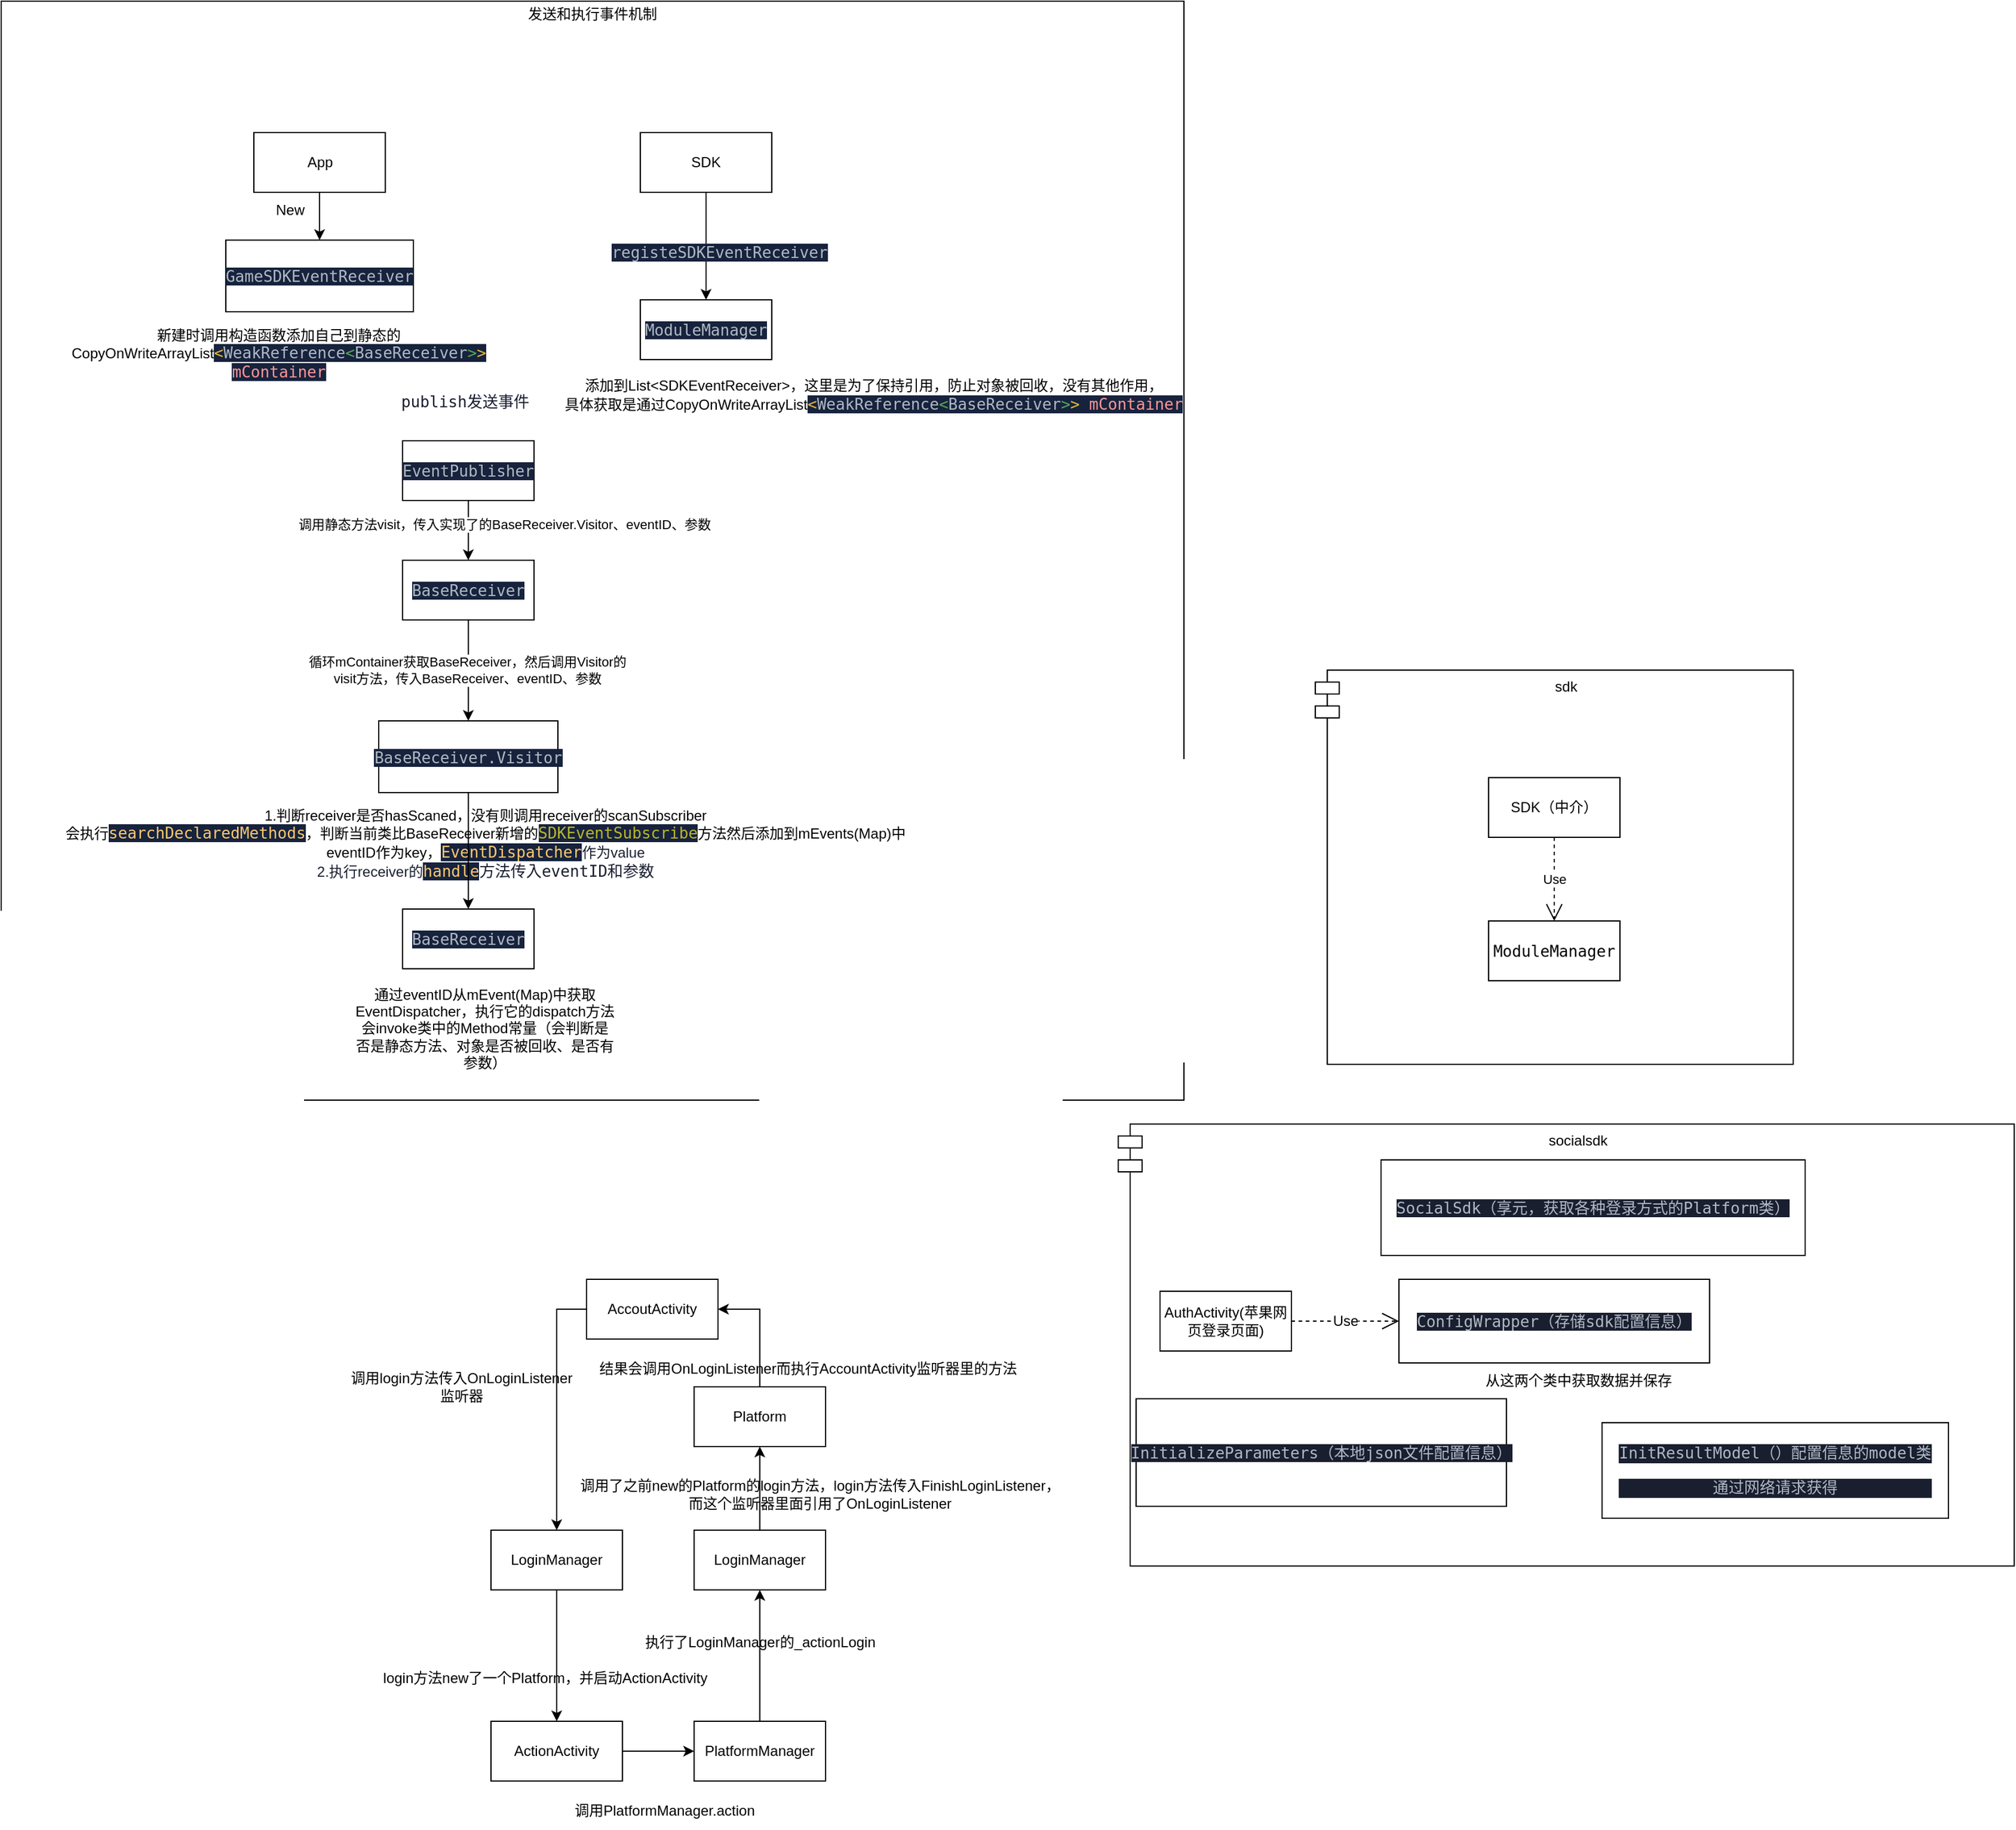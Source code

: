 <mxfile version="21.6.5" type="device">
  <diagram name="第 1 页" id="xo_OWu81B4Lztj_WRtyt">
    <mxGraphModel dx="2847" dy="1846" grid="1" gridSize="10" guides="1" tooltips="1" connect="1" arrows="1" fold="1" page="1" pageScale="1" pageWidth="827" pageHeight="1169" math="0" shadow="0">
      <root>
        <mxCell id="0" />
        <mxCell id="1" parent="0" />
        <mxCell id="WZiGVIkwPijSqolq5ETo-22" value="&lt;p style=&quot;margin:0px;margin-top:4px;text-align:center;&quot;&gt;发送和执行事件机制&lt;/p&gt;" style="verticalAlign=top;align=left;overflow=fill;fontSize=12;fontFamily=Helvetica;html=1;whiteSpace=wrap;movable=0;resizable=0;rotatable=0;deletable=0;editable=0;locked=1;connectable=0;container=0;" parent="1" vertex="1">
          <mxGeometry x="-1450" y="-220" width="990" height="920" as="geometry" />
        </mxCell>
        <mxCell id="WUPNL0zkg_p5FXINCF05-12" value="socialsdk" style="shape=module;align=left;spacingLeft=20;align=center;verticalAlign=top;whiteSpace=wrap;html=1;strokeColor=default;fontFamily=Helvetica;fontSize=12;fontColor=default;fillColor=default;" parent="1" vertex="1">
          <mxGeometry x="-515" y="720" width="750" height="370" as="geometry" />
        </mxCell>
        <mxCell id="WUPNL0zkg_p5FXINCF05-6" value="sdk" style="shape=module;align=left;spacingLeft=20;align=center;verticalAlign=top;whiteSpace=wrap;html=1;strokeColor=default;fontFamily=Helvetica;fontSize=12;fontColor=default;fillColor=default;" parent="1" vertex="1">
          <mxGeometry x="-350" y="340" width="400" height="330" as="geometry" />
        </mxCell>
        <mxCell id="WUPNL0zkg_p5FXINCF05-3" value="SDK（中介）" style="html=1;whiteSpace=wrap;" parent="1" vertex="1">
          <mxGeometry x="-205" y="430" width="110" height="50" as="geometry" />
        </mxCell>
        <mxCell id="WUPNL0zkg_p5FXINCF05-4" value="&lt;pre style=&quot;font-family: &amp;quot;JetBrains Mono&amp;quot;, monospace; font-size: 9.8pt;&quot;&gt;&lt;span style=&quot;background-color: rgb(255, 255, 255);&quot;&gt;ModuleManager&lt;/span&gt;&lt;/pre&gt;" style="html=1;whiteSpace=wrap;" parent="1" vertex="1">
          <mxGeometry x="-205" y="550" width="110" height="50" as="geometry" />
        </mxCell>
        <mxCell id="WUPNL0zkg_p5FXINCF05-5" value="Use" style="endArrow=open;endSize=12;dashed=1;html=1;rounded=0;exitX=0.5;exitY=1;exitDx=0;exitDy=0;entryX=0.5;entryY=0;entryDx=0;entryDy=0;" parent="1" source="WUPNL0zkg_p5FXINCF05-3" target="WUPNL0zkg_p5FXINCF05-4" edge="1">
          <mxGeometry width="160" relative="1" as="geometry">
            <mxPoint x="-25" y="480" as="sourcePoint" />
            <mxPoint x="135" y="480" as="targetPoint" />
          </mxGeometry>
        </mxCell>
        <mxCell id="WUPNL0zkg_p5FXINCF05-7" value="AuthActivity(苹果网页登录页面)" style="html=1;whiteSpace=wrap;strokeColor=default;fontFamily=Helvetica;fontSize=12;fontColor=default;fillColor=default;" parent="1" vertex="1">
          <mxGeometry x="-480" y="860" width="110" height="50" as="geometry" />
        </mxCell>
        <mxCell id="WUPNL0zkg_p5FXINCF05-8" value="&lt;pre style=&quot;background-color:#1a1f30;color:#afb9c3;font-family:&#39;JetBrains Mono&#39;,monospace;font-size:9.8pt;&quot;&gt;ConfigWrapper（存储sdk配置信息）&lt;/pre&gt;" style="html=1;whiteSpace=wrap;strokeColor=default;fontFamily=Helvetica;fontSize=12;fontColor=default;fillColor=default;" parent="1" vertex="1">
          <mxGeometry x="-280" y="850" width="260" height="70" as="geometry" />
        </mxCell>
        <mxCell id="WUPNL0zkg_p5FXINCF05-9" value="&lt;pre style=&quot;background-color:#1a1f30;color:#afb9c3;font-family:&#39;JetBrains Mono&#39;,monospace;font-size:9.8pt;&quot;&gt;InitResultModel（）配置信息的model类&lt;/pre&gt;&lt;pre style=&quot;background-color:#1a1f30;color:#afb9c3;font-family:&#39;JetBrains Mono&#39;,monospace;font-size:9.8pt;&quot;&gt;通过网络请求获得&lt;/pre&gt;" style="html=1;whiteSpace=wrap;strokeColor=default;fontFamily=Helvetica;fontSize=12;fontColor=default;fillColor=default;" parent="1" vertex="1">
          <mxGeometry x="-110" y="970" width="290" height="80" as="geometry" />
        </mxCell>
        <mxCell id="WUPNL0zkg_p5FXINCF05-10" value="&lt;pre style=&quot;background-color:#1a1f30;color:#afb9c3;font-family:&#39;JetBrains Mono&#39;,monospace;font-size:9.8pt;&quot;&gt;InitializeParameters（本地json文件配置信息）&lt;/pre&gt;" style="html=1;whiteSpace=wrap;strokeColor=default;fontFamily=Helvetica;fontSize=12;fontColor=default;fillColor=default;" parent="1" vertex="1">
          <mxGeometry x="-500" y="950" width="310" height="90" as="geometry" />
        </mxCell>
        <mxCell id="WUPNL0zkg_p5FXINCF05-11" value="从这两个类中获取数据并保存" style="text;html=1;align=center;verticalAlign=middle;resizable=0;points=[];autosize=1;strokeColor=none;fillColor=none;fontSize=12;fontFamily=Helvetica;fontColor=default;" parent="1" vertex="1">
          <mxGeometry x="-220" y="920" width="180" height="30" as="geometry" />
        </mxCell>
        <mxCell id="WUPNL0zkg_p5FXINCF05-13" value="Use" style="endArrow=open;endSize=12;dashed=1;html=1;rounded=0;fontFamily=Helvetica;fontSize=12;fontColor=default;entryX=0;entryY=0.5;entryDx=0;entryDy=0;exitX=1;exitY=0.5;exitDx=0;exitDy=0;" parent="1" source="WUPNL0zkg_p5FXINCF05-7" target="WUPNL0zkg_p5FXINCF05-8" edge="1">
          <mxGeometry width="160" relative="1" as="geometry">
            <mxPoint x="-370" y="900" as="sourcePoint" />
            <mxPoint x="-210" y="900" as="targetPoint" />
          </mxGeometry>
        </mxCell>
        <mxCell id="WUPNL0zkg_p5FXINCF05-14" value="&lt;pre style=&quot;background-color:#1a1f30;color:#afb9c3;font-family:&#39;JetBrains Mono&#39;,monospace;font-size:9.8pt;&quot;&gt;SocialSdk（享元，获取各种登录方式的Platform类）&lt;/pre&gt;" style="html=1;whiteSpace=wrap;strokeColor=default;fontFamily=Helvetica;fontSize=12;fontColor=default;fillColor=default;" parent="1" vertex="1">
          <mxGeometry x="-295" y="750" width="355" height="80" as="geometry" />
        </mxCell>
        <mxCell id="-0P7hH4aB7yevgCZulRK-15" value="调用了之前new的Platform的login方法，login方法传入FinishLoginListener，&lt;br style=&quot;border-color: var(--border-color);&quot;&gt;而这个监听器里面引用了OnLoginListener" style="text;html=1;align=center;verticalAlign=middle;resizable=0;points=[];autosize=1;strokeColor=none;fillColor=none;" parent="1" vertex="1">
          <mxGeometry x="-975" y="1010" width="420" height="40" as="geometry" />
        </mxCell>
        <mxCell id="WZiGVIkwPijSqolq5ETo-26" value="" style="group" parent="1" vertex="1" connectable="0">
          <mxGeometry x="-1170" y="850" width="580" height="460" as="geometry" />
        </mxCell>
        <mxCell id="-0P7hH4aB7yevgCZulRK-1" value="LoginManager" style="html=1;whiteSpace=wrap;" parent="WZiGVIkwPijSqolq5ETo-26" vertex="1">
          <mxGeometry x="130" y="210" width="110" height="50" as="geometry" />
        </mxCell>
        <mxCell id="-0P7hH4aB7yevgCZulRK-2" value="login方法new了一个Platform，并启动ActionActivity" style="text;html=1;align=center;verticalAlign=middle;resizable=0;points=[];autosize=1;strokeColor=none;fillColor=none;" parent="WZiGVIkwPijSqolq5ETo-26" vertex="1">
          <mxGeometry x="30" y="319" width="290" height="30" as="geometry" />
        </mxCell>
        <mxCell id="-0P7hH4aB7yevgCZulRK-3" value="PlatformManager" style="html=1;whiteSpace=wrap;" parent="WZiGVIkwPijSqolq5ETo-26" vertex="1">
          <mxGeometry x="300" y="370" width="110" height="50" as="geometry" />
        </mxCell>
        <mxCell id="-0P7hH4aB7yevgCZulRK-9" value="调用PlatformManager.action" style="text;html=1;align=center;verticalAlign=middle;resizable=0;points=[];autosize=1;strokeColor=none;fillColor=none;" parent="WZiGVIkwPijSqolq5ETo-26" vertex="1">
          <mxGeometry x="190" y="430" width="170" height="30" as="geometry" />
        </mxCell>
        <mxCell id="-0P7hH4aB7yevgCZulRK-11" style="edgeStyle=orthogonalEdgeStyle;rounded=0;orthogonalLoop=1;jettySize=auto;html=1;exitX=1;exitY=0.5;exitDx=0;exitDy=0;entryX=0;entryY=0.5;entryDx=0;entryDy=0;" parent="WZiGVIkwPijSqolq5ETo-26" source="-0P7hH4aB7yevgCZulRK-10" target="-0P7hH4aB7yevgCZulRK-3" edge="1">
          <mxGeometry relative="1" as="geometry" />
        </mxCell>
        <mxCell id="-0P7hH4aB7yevgCZulRK-10" value="ActionActivity" style="html=1;whiteSpace=wrap;" parent="WZiGVIkwPijSqolq5ETo-26" vertex="1">
          <mxGeometry x="130" y="370" width="110" height="50" as="geometry" />
        </mxCell>
        <mxCell id="-0P7hH4aB7yevgCZulRK-25" style="edgeStyle=orthogonalEdgeStyle;rounded=0;orthogonalLoop=1;jettySize=auto;html=1;exitX=0.5;exitY=1;exitDx=0;exitDy=0;" parent="WZiGVIkwPijSqolq5ETo-26" source="-0P7hH4aB7yevgCZulRK-1" target="-0P7hH4aB7yevgCZulRK-10" edge="1">
          <mxGeometry relative="1" as="geometry" />
        </mxCell>
        <mxCell id="-0P7hH4aB7yevgCZulRK-12" value="Platform" style="html=1;whiteSpace=wrap;" parent="WZiGVIkwPijSqolq5ETo-26" vertex="1">
          <mxGeometry x="300" y="90" width="110" height="50" as="geometry" />
        </mxCell>
        <mxCell id="-0P7hH4aB7yevgCZulRK-30" style="edgeStyle=orthogonalEdgeStyle;rounded=0;orthogonalLoop=1;jettySize=auto;html=1;exitX=0;exitY=0.5;exitDx=0;exitDy=0;" parent="WZiGVIkwPijSqolq5ETo-26" source="-0P7hH4aB7yevgCZulRK-16" target="-0P7hH4aB7yevgCZulRK-1" edge="1">
          <mxGeometry relative="1" as="geometry" />
        </mxCell>
        <mxCell id="-0P7hH4aB7yevgCZulRK-16" value="AccoutActivity" style="html=1;whiteSpace=wrap;" parent="WZiGVIkwPijSqolq5ETo-26" vertex="1">
          <mxGeometry x="210" width="110" height="50" as="geometry" />
        </mxCell>
        <mxCell id="-0P7hH4aB7yevgCZulRK-21" style="edgeStyle=orthogonalEdgeStyle;rounded=0;orthogonalLoop=1;jettySize=auto;html=1;exitX=0.5;exitY=0;exitDx=0;exitDy=0;entryX=1;entryY=0.5;entryDx=0;entryDy=0;" parent="WZiGVIkwPijSqolq5ETo-26" source="-0P7hH4aB7yevgCZulRK-12" target="-0P7hH4aB7yevgCZulRK-16" edge="1">
          <mxGeometry relative="1" as="geometry" />
        </mxCell>
        <mxCell id="-0P7hH4aB7yevgCZulRK-17" value="结果会调用OnLoginListener而执行AccountActivity监听器里的方法" style="text;html=1;align=center;verticalAlign=middle;resizable=0;points=[];autosize=1;strokeColor=none;fillColor=none;" parent="WZiGVIkwPijSqolq5ETo-26" vertex="1">
          <mxGeometry x="210" y="60" width="370" height="30" as="geometry" />
        </mxCell>
        <mxCell id="-0P7hH4aB7yevgCZulRK-19" value="调用login方法传入OnLoginListener&lt;br&gt;监听器" style="text;html=1;align=center;verticalAlign=middle;resizable=0;points=[];autosize=1;strokeColor=none;fillColor=none;" parent="WZiGVIkwPijSqolq5ETo-26" vertex="1">
          <mxGeometry y="70" width="210" height="40" as="geometry" />
        </mxCell>
        <mxCell id="-0P7hH4aB7yevgCZulRK-29" style="edgeStyle=orthogonalEdgeStyle;rounded=0;orthogonalLoop=1;jettySize=auto;html=1;exitX=0.5;exitY=0;exitDx=0;exitDy=0;entryX=0.5;entryY=1;entryDx=0;entryDy=0;" parent="WZiGVIkwPijSqolq5ETo-26" source="-0P7hH4aB7yevgCZulRK-22" target="-0P7hH4aB7yevgCZulRK-12" edge="1">
          <mxGeometry relative="1" as="geometry" />
        </mxCell>
        <mxCell id="-0P7hH4aB7yevgCZulRK-22" value="LoginManager" style="html=1;whiteSpace=wrap;" parent="WZiGVIkwPijSqolq5ETo-26" vertex="1">
          <mxGeometry x="300" y="210" width="110" height="50" as="geometry" />
        </mxCell>
        <mxCell id="-0P7hH4aB7yevgCZulRK-27" style="edgeStyle=orthogonalEdgeStyle;rounded=0;orthogonalLoop=1;jettySize=auto;html=1;exitX=0.5;exitY=0;exitDx=0;exitDy=0;entryX=0.5;entryY=1;entryDx=0;entryDy=0;" parent="WZiGVIkwPijSqolq5ETo-26" source="-0P7hH4aB7yevgCZulRK-3" target="-0P7hH4aB7yevgCZulRK-22" edge="1">
          <mxGeometry relative="1" as="geometry" />
        </mxCell>
        <mxCell id="-0P7hH4aB7yevgCZulRK-26" value="执行了LoginManager的_actionLogin" style="text;html=1;align=center;verticalAlign=middle;resizable=0;points=[];autosize=1;strokeColor=none;fillColor=none;" parent="WZiGVIkwPijSqolq5ETo-26" vertex="1">
          <mxGeometry x="245" y="289" width="220" height="30" as="geometry" />
        </mxCell>
        <mxCell id="WZiGVIkwPijSqolq5ETo-1" value="&lt;div style=&quot;background-color:#17233d;color:#afb9c3;font-family:&#39;JetBrains Mono&#39;,monospace;font-size:9.8pt;&quot;&gt;&lt;pre&gt;EventPublisher&lt;/pre&gt;&lt;/div&gt;" style="html=1;whiteSpace=wrap;movable=0;resizable=0;rotatable=0;deletable=0;editable=0;locked=1;connectable=0;container=0;" parent="1" vertex="1">
          <mxGeometry x="-1114" y="148" width="110" height="50" as="geometry" />
        </mxCell>
        <mxCell id="WZiGVIkwPijSqolq5ETo-2" value="&lt;div style=&quot;background-color:#17233d;color:#afb9c3;font-family:&#39;JetBrains Mono&#39;,monospace;font-size:9.8pt;&quot;&gt;&lt;pre&gt;BaseReceiver&lt;/pre&gt;&lt;/div&gt;" style="html=1;whiteSpace=wrap;movable=0;resizable=0;rotatable=0;deletable=0;editable=0;locked=1;connectable=0;container=0;" parent="1" vertex="1">
          <mxGeometry x="-1114" y="248" width="110" height="50" as="geometry" />
        </mxCell>
        <mxCell id="WZiGVIkwPijSqolq5ETo-4" style="edgeStyle=orthogonalEdgeStyle;rounded=0;orthogonalLoop=1;jettySize=auto;html=1;exitX=0.5;exitY=1;exitDx=0;exitDy=0;movable=0;resizable=0;rotatable=0;deletable=0;editable=0;locked=1;connectable=0;" parent="1" source="WZiGVIkwPijSqolq5ETo-1" target="WZiGVIkwPijSqolq5ETo-2" edge="1">
          <mxGeometry relative="1" as="geometry" />
        </mxCell>
        <mxCell id="WZiGVIkwPijSqolq5ETo-11" value="&lt;div style=&quot;font-family: &amp;quot;JetBrains Mono&amp;quot;, monospace; font-size: 9.8pt;&quot;&gt;&lt;pre style=&quot;&quot;&gt;&lt;font style=&quot;background-color: rgb(255, 255, 255);&quot; color=&quot;#1a1f30&quot;&gt;publish发送事件&lt;/font&gt;&lt;/pre&gt;&lt;/div&gt;" style="edgeLabel;html=1;align=center;verticalAlign=middle;resizable=0;points=[];movable=0;rotatable=0;deletable=0;editable=0;locked=1;connectable=0;container=0;" parent="WZiGVIkwPijSqolq5ETo-4" vertex="1" connectable="0">
          <mxGeometry x="-0.327" y="-2" relative="1" as="geometry">
            <mxPoint x="-1" y="-100" as="offset" />
          </mxGeometry>
        </mxCell>
        <mxCell id="WZiGVIkwPijSqolq5ETo-3" value="&lt;div style=&quot;background-color:#17233d;color:#afb9c3;font-family:&#39;JetBrains Mono&#39;,monospace;font-size:9.8pt;&quot;&gt;&lt;pre&gt;BaseReceiver.Visitor&lt;/pre&gt;&lt;/div&gt;" style="html=1;whiteSpace=wrap;movable=0;resizable=0;rotatable=0;deletable=0;editable=0;locked=1;connectable=0;container=0;" parent="1" vertex="1">
          <mxGeometry x="-1134" y="382.5" width="150" height="60" as="geometry" />
        </mxCell>
        <mxCell id="WZiGVIkwPijSqolq5ETo-5" style="edgeStyle=orthogonalEdgeStyle;rounded=0;orthogonalLoop=1;jettySize=auto;html=1;exitX=0.5;exitY=1;exitDx=0;exitDy=0;entryX=0.5;entryY=0;entryDx=0;entryDy=0;movable=0;resizable=0;rotatable=0;deletable=0;editable=0;locked=1;connectable=0;" parent="1" source="WZiGVIkwPijSqolq5ETo-2" target="WZiGVIkwPijSqolq5ETo-3" edge="1">
          <mxGeometry relative="1" as="geometry" />
        </mxCell>
        <mxCell id="WZiGVIkwPijSqolq5ETo-12" value="调用静态方法visit，传入实现了的BaseReceiver.Visitor、eventID、参数" style="edgeLabel;html=1;align=center;verticalAlign=middle;resizable=0;points=[];movable=0;rotatable=0;deletable=0;editable=0;locked=1;connectable=0;container=0;" parent="WZiGVIkwPijSqolq5ETo-5" vertex="1" connectable="0">
          <mxGeometry x="-0.363" y="1" relative="1" as="geometry">
            <mxPoint x="29" y="-107" as="offset" />
          </mxGeometry>
        </mxCell>
        <mxCell id="WZiGVIkwPijSqolq5ETo-13" value="循环mContainer获取BaseReceiver，然后调用Visitor的&lt;br&gt;visit方法，传入BaseReceiver、eventID、参数" style="edgeLabel;html=1;align=center;verticalAlign=middle;resizable=0;points=[];movable=0;rotatable=0;deletable=0;editable=0;locked=1;connectable=0;container=0;" parent="WZiGVIkwPijSqolq5ETo-5" vertex="1" connectable="0">
          <mxGeometry x="-0.24" relative="1" as="geometry">
            <mxPoint x="-1" y="10" as="offset" />
          </mxGeometry>
        </mxCell>
        <mxCell id="WZiGVIkwPijSqolq5ETo-6" value="SDK" style="html=1;whiteSpace=wrap;movable=0;resizable=0;rotatable=0;deletable=0;editable=0;locked=1;connectable=0;container=0;" parent="1" vertex="1">
          <mxGeometry x="-915" y="-110" width="110" height="50" as="geometry" />
        </mxCell>
        <mxCell id="WZiGVIkwPijSqolq5ETo-7" value="&lt;div style=&quot;background-color:#17233d;color:#afb9c3;font-family:&#39;JetBrains Mono&#39;,monospace;font-size:9.8pt;&quot;&gt;&lt;pre&gt;ModuleManager&lt;/pre&gt;&lt;/div&gt;" style="html=1;whiteSpace=wrap;movable=0;resizable=0;rotatable=0;deletable=0;editable=0;locked=1;connectable=0;container=0;" parent="1" vertex="1">
          <mxGeometry x="-915" y="30" width="110" height="50" as="geometry" />
        </mxCell>
        <mxCell id="WZiGVIkwPijSqolq5ETo-8" style="edgeStyle=orthogonalEdgeStyle;rounded=0;orthogonalLoop=1;jettySize=auto;html=1;exitX=0.5;exitY=1;exitDx=0;exitDy=0;movable=0;resizable=0;rotatable=0;deletable=0;editable=0;locked=1;connectable=0;" parent="1" source="WZiGVIkwPijSqolq5ETo-6" target="WZiGVIkwPijSqolq5ETo-7" edge="1">
          <mxGeometry relative="1" as="geometry" />
        </mxCell>
        <mxCell id="WZiGVIkwPijSqolq5ETo-9" value="&lt;div style=&quot;background-color:#17233d;color:#afb9c3;font-family:&#39;JetBrains Mono&#39;,monospace;font-size:9.8pt;&quot;&gt;&lt;pre&gt;registeSDKEventReceiver&lt;/pre&gt;&lt;/div&gt;" style="text;html=1;align=center;verticalAlign=middle;resizable=0;points=[];autosize=1;strokeColor=none;fillColor=none;movable=0;rotatable=0;deletable=0;editable=0;locked=1;connectable=0;container=0;" parent="1" vertex="1">
          <mxGeometry x="-939" y="-40" width="180" height="60" as="geometry" />
        </mxCell>
        <mxCell id="WZiGVIkwPijSqolq5ETo-10" value="添加到List&amp;lt;SDKEventReceiver&amp;gt;，这里是为了保持引用，防止对象被回收，没有其他作用，&lt;br&gt;具体获取是通过CopyOnWriteArrayList&lt;span style=&quot;border-color: var(--border-color); background-color: rgb(23, 35, 61); font-family: &amp;quot;JetBrains Mono&amp;quot;, monospace; font-size: 9.8pt; color: rgb(232, 186, 54);&quot;&gt;&amp;lt;&lt;/span&gt;&lt;span style=&quot;border-color: var(--border-color); background-color: rgb(23, 35, 61); color: rgb(175, 185, 195); font-family: &amp;quot;JetBrains Mono&amp;quot;, monospace; font-size: 9.8pt;&quot;&gt;WeakReference&lt;/span&gt;&lt;span style=&quot;border-color: var(--border-color); background-color: rgb(23, 35, 61); font-family: &amp;quot;JetBrains Mono&amp;quot;, monospace; font-size: 9.8pt; color: rgb(84, 168, 87);&quot;&gt;&amp;lt;&lt;/span&gt;&lt;span style=&quot;border-color: var(--border-color); background-color: rgb(23, 35, 61); color: rgb(175, 185, 195); font-family: &amp;quot;JetBrains Mono&amp;quot;, monospace; font-size: 9.8pt;&quot;&gt;BaseReceiver&lt;/span&gt;&lt;span style=&quot;border-color: var(--border-color); background-color: rgb(23, 35, 61); font-family: &amp;quot;JetBrains Mono&amp;quot;, monospace; font-size: 9.8pt; color: rgb(84, 168, 87);&quot;&gt;&amp;gt;&lt;/span&gt;&lt;span style=&quot;border-color: var(--border-color); background-color: rgb(23, 35, 61); font-family: &amp;quot;JetBrains Mono&amp;quot;, monospace; font-size: 9.8pt; color: rgb(232, 186, 54);&quot;&gt;&amp;gt;&amp;nbsp;&lt;/span&gt;&lt;span style=&quot;border-color: var(--border-color); background-color: rgb(23, 35, 61); font-family: &amp;quot;JetBrains Mono&amp;quot;, monospace; font-size: 9.8pt; color: rgb(255, 150, 150);&quot;&gt;mContainer&lt;/span&gt;" style="text;html=1;align=center;verticalAlign=middle;resizable=0;points=[];autosize=1;strokeColor=none;fillColor=none;movable=0;rotatable=0;deletable=0;editable=0;locked=1;connectable=0;container=0;" parent="1" vertex="1">
          <mxGeometry x="-975" y="90" width="510" height="40" as="geometry" />
        </mxCell>
        <mxCell id="WZiGVIkwPijSqolq5ETo-14" value="1.判断receiver是否hasScaned，没有则调用receiver的scanSubscriber&lt;br&gt;会执行&lt;span style=&quot;color: rgb(255, 200, 110); background-color: rgb(23, 35, 61); font-family: &amp;quot;JetBrains Mono&amp;quot;, monospace; font-size: 9.8pt;&quot;&gt;searchDeclaredMethods&lt;/span&gt;，判断当前类比BaseReceiver新增的&lt;span style=&quot;color: rgb(187, 181, 41); background-color: rgb(23, 35, 61); font-family: &amp;quot;JetBrains Mono&amp;quot;, monospace; font-size: 9.8pt;&quot;&gt;SDKEventSubscribe&lt;/span&gt;方法然后添加到mEvents(&lt;span style=&quot;background-color: initial;&quot;&gt;Map)中&lt;/span&gt;&lt;br&gt;eventID作为key，&lt;span style=&quot;color: rgb(255, 200, 110); background-color: rgb(23, 35, 61); font-family: &amp;quot;JetBrains Mono&amp;quot;, monospace; font-size: 9.8pt;&quot;&gt;EventDispatcher&lt;/span&gt;&lt;font color=&quot;#1a1f30&quot;&gt;作为value&lt;br&gt;2.执行receiver的&lt;/font&gt;&lt;span style=&quot;color: rgb(255, 200, 110); background-color: rgb(23, 35, 61); font-family: &amp;quot;JetBrains Mono&amp;quot;, monospace; font-size: 9.8pt;&quot;&gt;handle&lt;/span&gt;&lt;span style=&quot;font-family: &amp;quot;JetBrains Mono&amp;quot;, monospace; font-size: 9.8pt; background-color: rgb(255, 255, 255);&quot;&gt;&lt;font color=&quot;#1a1f30&quot;&gt;方法传入eventID和参数&lt;/font&gt;&lt;/span&gt;" style="text;html=1;align=center;verticalAlign=middle;resizable=0;points=[];autosize=1;strokeColor=none;fillColor=none;movable=0;rotatable=0;deletable=0;editable=0;locked=1;connectable=0;container=0;" parent="1" vertex="1">
          <mxGeometry x="-1390" y="450" width="690" height="70" as="geometry" />
        </mxCell>
        <mxCell id="WZiGVIkwPijSqolq5ETo-23" value="&lt;div style=&quot;background-color:#17233d;color:#afb9c3;font-family:&#39;JetBrains Mono&#39;,monospace;font-size:9.8pt;&quot;&gt;&lt;pre&gt;BaseReceiver&lt;/pre&gt;&lt;/div&gt;" style="html=1;whiteSpace=wrap;movable=0;resizable=0;rotatable=0;deletable=0;editable=0;locked=1;connectable=0;container=0;" parent="1" vertex="1">
          <mxGeometry x="-1114" y="540" width="110" height="50" as="geometry" />
        </mxCell>
        <mxCell id="WZiGVIkwPijSqolq5ETo-24" style="edgeStyle=orthogonalEdgeStyle;rounded=0;orthogonalLoop=1;jettySize=auto;html=1;exitX=0.5;exitY=1;exitDx=0;exitDy=0;entryX=0.5;entryY=0;entryDx=0;entryDy=0;movable=0;resizable=0;rotatable=0;deletable=0;editable=0;locked=1;connectable=0;" parent="1" source="WZiGVIkwPijSqolq5ETo-3" target="WZiGVIkwPijSqolq5ETo-23" edge="1">
          <mxGeometry relative="1" as="geometry" />
        </mxCell>
        <mxCell id="WZiGVIkwPijSqolq5ETo-27" value="通过eventID从mEvent(Map)中获取EventDispatcher，执行它的dispatch方法会invoke类中的Method常量（会判断是否是静态方法、对象是否被回收、是否有参数）" style="text;html=1;strokeColor=none;fillColor=none;align=center;verticalAlign=middle;whiteSpace=wrap;rounded=0;movable=0;resizable=0;rotatable=0;deletable=0;editable=0;locked=1;connectable=0;" parent="1" vertex="1">
          <mxGeometry x="-1155" y="600" width="220" height="80" as="geometry" />
        </mxCell>
        <mxCell id="WZiGVIkwPijSqolq5ETo-28" value="&lt;div style=&quot;background-color:#17233d;color:#afb9c3;font-family:&#39;JetBrains Mono&#39;,monospace;font-size:9.8pt;&quot;&gt;&lt;pre&gt;GameSDKEventReceiver&lt;/pre&gt;&lt;/div&gt;" style="html=1;whiteSpace=wrap;movable=0;resizable=0;rotatable=0;deletable=0;editable=0;locked=1;connectable=0;" parent="1" vertex="1">
          <mxGeometry x="-1262" y="-20" width="157" height="60" as="geometry" />
        </mxCell>
        <mxCell id="WZiGVIkwPijSqolq5ETo-29" value="新建时调用构造函数添加自己到静态的CopyOnWriteArrayList&lt;span style=&quot;background-color: rgb(23, 35, 61); font-family: &amp;quot;JetBrains Mono&amp;quot;, monospace; font-size: 9.8pt; color: rgb(232, 186, 54);&quot;&gt;&amp;lt;&lt;/span&gt;&lt;span style=&quot;background-color: rgb(23, 35, 61); color: rgb(175, 185, 195); font-family: &amp;quot;JetBrains Mono&amp;quot;, monospace; font-size: 9.8pt;&quot;&gt;WeakReference&lt;/span&gt;&lt;span style=&quot;background-color: rgb(23, 35, 61); font-family: &amp;quot;JetBrains Mono&amp;quot;, monospace; font-size: 9.8pt; color: rgb(84, 168, 87);&quot;&gt;&amp;lt;&lt;/span&gt;&lt;span style=&quot;background-color: rgb(23, 35, 61); color: rgb(175, 185, 195); font-family: &amp;quot;JetBrains Mono&amp;quot;, monospace; font-size: 9.8pt;&quot;&gt;BaseReceiver&lt;/span&gt;&lt;span style=&quot;background-color: rgb(23, 35, 61); font-family: &amp;quot;JetBrains Mono&amp;quot;, monospace; font-size: 9.8pt; color: rgb(84, 168, 87);&quot;&gt;&amp;gt;&lt;/span&gt;&lt;span style=&quot;background-color: rgb(23, 35, 61); font-family: &amp;quot;JetBrains Mono&amp;quot;, monospace; font-size: 9.8pt; color: rgb(232, 186, 54);&quot;&gt;&amp;gt; &lt;/span&gt;&lt;span style=&quot;background-color: rgb(23, 35, 61); font-family: &amp;quot;JetBrains Mono&amp;quot;, monospace; font-size: 9.8pt; color: rgb(255, 150, 150);&quot;&gt;mContainer&lt;/span&gt;" style="text;html=1;strokeColor=none;fillColor=none;align=center;verticalAlign=middle;whiteSpace=wrap;rounded=0;movable=0;resizable=0;rotatable=0;deletable=0;editable=0;locked=1;connectable=0;" parent="1" vertex="1">
          <mxGeometry x="-1410" y="40" width="385" height="70" as="geometry" />
        </mxCell>
        <mxCell id="WZiGVIkwPijSqolq5ETo-33" style="edgeStyle=orthogonalEdgeStyle;rounded=0;orthogonalLoop=1;jettySize=auto;html=1;exitX=0.5;exitY=1;exitDx=0;exitDy=0;movable=0;resizable=0;rotatable=0;deletable=0;editable=0;locked=1;connectable=0;" parent="1" source="WZiGVIkwPijSqolq5ETo-31" target="WZiGVIkwPijSqolq5ETo-28" edge="1">
          <mxGeometry relative="1" as="geometry" />
        </mxCell>
        <mxCell id="WZiGVIkwPijSqolq5ETo-31" value="App" style="html=1;whiteSpace=wrap;movable=0;resizable=0;rotatable=0;deletable=0;editable=0;locked=1;connectable=0;" parent="1" vertex="1">
          <mxGeometry x="-1238.5" y="-110" width="110" height="50" as="geometry" />
        </mxCell>
        <mxCell id="WZiGVIkwPijSqolq5ETo-32" value="New" style="text;html=1;strokeColor=none;fillColor=none;align=center;verticalAlign=middle;whiteSpace=wrap;rounded=0;movable=0;resizable=0;rotatable=0;deletable=0;editable=0;locked=1;connectable=0;" parent="1" vertex="1">
          <mxGeometry x="-1238.5" y="-60" width="60" height="30" as="geometry" />
        </mxCell>
      </root>
    </mxGraphModel>
  </diagram>
</mxfile>

